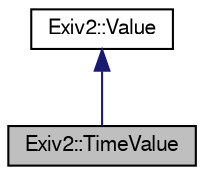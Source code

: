 digraph "Exiv2::TimeValue"
{
  edge [fontname="FreeSans",fontsize="10",labelfontname="FreeSans",labelfontsize="10"];
  node [fontname="FreeSans",fontsize="10",shape=record];
  Node1 [label="Exiv2::TimeValue",height=0.2,width=0.4,color="black", fillcolor="grey75", style="filled" fontcolor="black"];
  Node2 -> Node1 [dir="back",color="midnightblue",fontsize="10",style="solid",fontname="FreeSans"];
  Node2 [label="Exiv2::Value",height=0.2,width=0.4,color="black", fillcolor="white", style="filled",URL="$classExiv2_1_1Value.html",tooltip="Common interface for all types of values used with metadata. "];
}
